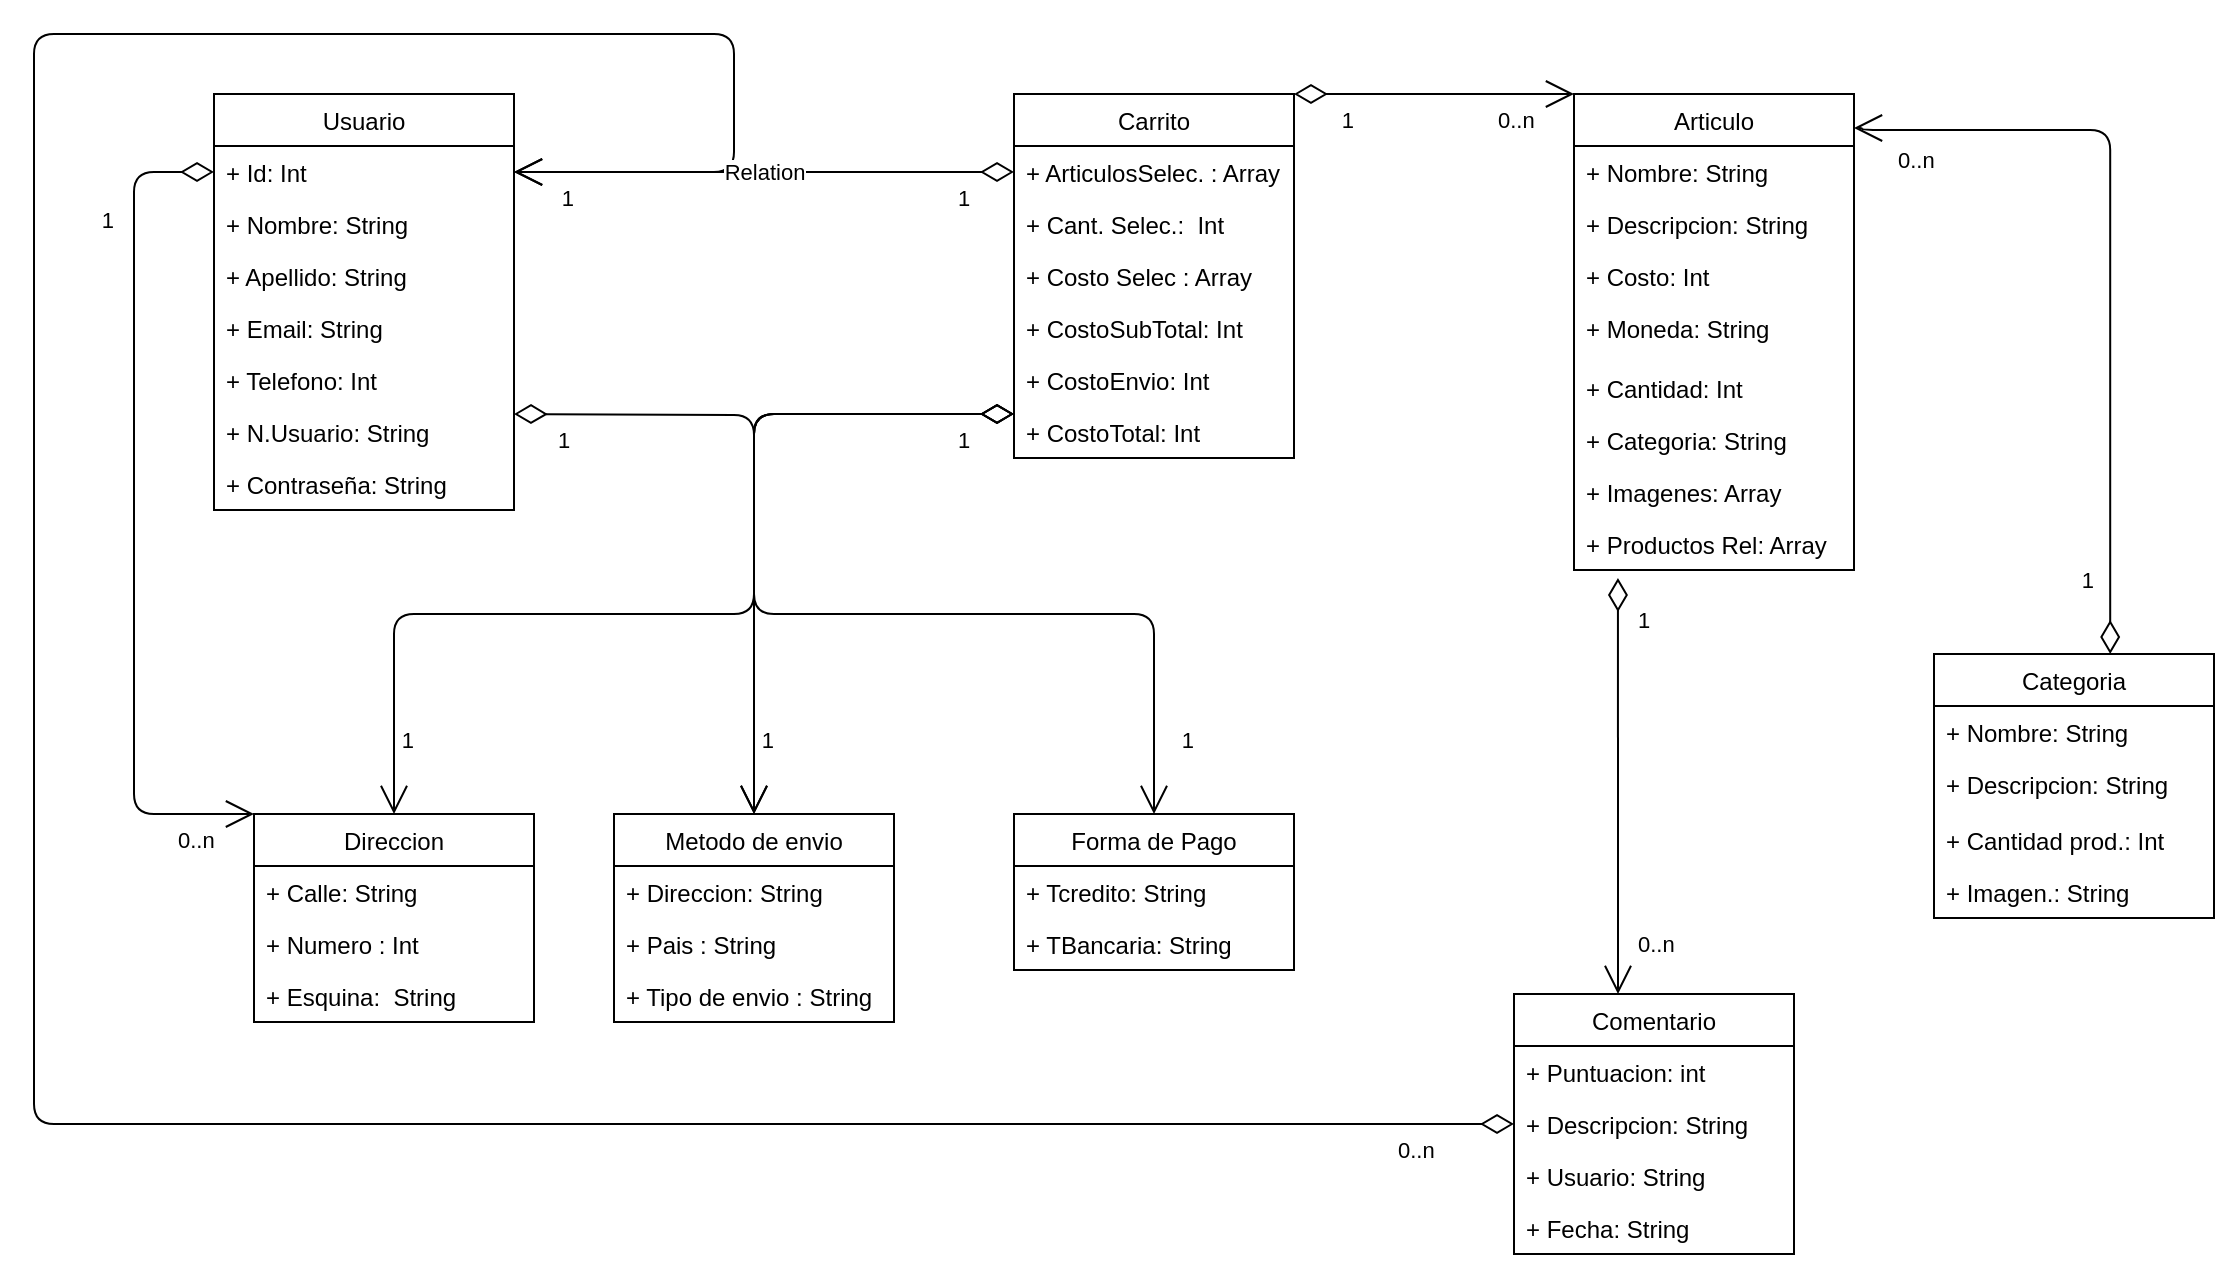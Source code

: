 <mxfile version="13.5.9" type="github">
  <diagram id="C5RBs43oDa-KdzZeNtuy" name="Page-1">
    <mxGraphModel dx="2249" dy="1882" grid="1" gridSize="10" guides="1" tooltips="1" connect="1" arrows="1" fold="1" page="1" pageScale="1" pageWidth="827" pageHeight="1169" math="0" shadow="0">
      <root>
        <mxCell id="WIyWlLk6GJQsqaUBKTNV-0" />
        <mxCell id="WIyWlLk6GJQsqaUBKTNV-1" parent="WIyWlLk6GJQsqaUBKTNV-0" />
        <mxCell id="hlS4nl4Ak6eGVIMuQ3UB-6" value="Usuario" style="swimlane;fontStyle=0;childLayout=stackLayout;horizontal=1;startSize=26;fillColor=none;horizontalStack=0;resizeParent=1;resizeParentMax=0;resizeLast=0;collapsible=1;marginBottom=0;align=center;" vertex="1" parent="WIyWlLk6GJQsqaUBKTNV-1">
          <mxGeometry x="-200" y="40" width="150" height="208" as="geometry" />
        </mxCell>
        <mxCell id="hlS4nl4Ak6eGVIMuQ3UB-8" value="+ Id: Int" style="text;strokeColor=none;fillColor=none;align=left;verticalAlign=top;spacingLeft=4;spacingRight=4;overflow=hidden;rotatable=0;points=[[0,0.5],[1,0.5]];portConstraint=eastwest;" vertex="1" parent="hlS4nl4Ak6eGVIMuQ3UB-6">
          <mxGeometry y="26" width="150" height="26" as="geometry" />
        </mxCell>
        <mxCell id="hlS4nl4Ak6eGVIMuQ3UB-9" value="+ Nombre: String" style="text;strokeColor=none;fillColor=none;align=left;verticalAlign=top;spacingLeft=4;spacingRight=4;overflow=hidden;rotatable=0;points=[[0,0.5],[1,0.5]];portConstraint=eastwest;" vertex="1" parent="hlS4nl4Ak6eGVIMuQ3UB-6">
          <mxGeometry y="52" width="150" height="26" as="geometry" />
        </mxCell>
        <mxCell id="hlS4nl4Ak6eGVIMuQ3UB-12" value="+ Apellido: String" style="text;strokeColor=none;fillColor=none;align=left;verticalAlign=top;spacingLeft=4;spacingRight=4;overflow=hidden;rotatable=0;points=[[0,0.5],[1,0.5]];portConstraint=eastwest;" vertex="1" parent="hlS4nl4Ak6eGVIMuQ3UB-6">
          <mxGeometry y="78" width="150" height="26" as="geometry" />
        </mxCell>
        <mxCell id="hlS4nl4Ak6eGVIMuQ3UB-13" value="+ Email: String" style="text;strokeColor=none;fillColor=none;align=left;verticalAlign=top;spacingLeft=4;spacingRight=4;overflow=hidden;rotatable=0;points=[[0,0.5],[1,0.5]];portConstraint=eastwest;" vertex="1" parent="hlS4nl4Ak6eGVIMuQ3UB-6">
          <mxGeometry y="104" width="150" height="26" as="geometry" />
        </mxCell>
        <mxCell id="hlS4nl4Ak6eGVIMuQ3UB-11" value="+ Telefono: Int" style="text;strokeColor=none;fillColor=none;align=left;verticalAlign=top;spacingLeft=4;spacingRight=4;overflow=hidden;rotatable=0;points=[[0,0.5],[1,0.5]];portConstraint=eastwest;" vertex="1" parent="hlS4nl4Ak6eGVIMuQ3UB-6">
          <mxGeometry y="130" width="150" height="26" as="geometry" />
        </mxCell>
        <mxCell id="hlS4nl4Ak6eGVIMuQ3UB-15" value="+ N.Usuario: String" style="text;strokeColor=none;fillColor=none;align=left;verticalAlign=top;spacingLeft=4;spacingRight=4;overflow=hidden;rotatable=0;points=[[0,0.5],[1,0.5]];portConstraint=eastwest;" vertex="1" parent="hlS4nl4Ak6eGVIMuQ3UB-6">
          <mxGeometry y="156" width="150" height="26" as="geometry" />
        </mxCell>
        <mxCell id="hlS4nl4Ak6eGVIMuQ3UB-16" value="+ Contraseña: String" style="text;strokeColor=none;fillColor=none;align=left;verticalAlign=top;spacingLeft=4;spacingRight=4;overflow=hidden;rotatable=0;points=[[0,0.5],[1,0.5]];portConstraint=eastwest;" vertex="1" parent="hlS4nl4Ak6eGVIMuQ3UB-6">
          <mxGeometry y="182" width="150" height="26" as="geometry" />
        </mxCell>
        <mxCell id="hlS4nl4Ak6eGVIMuQ3UB-52" value="Forma de Pago" style="swimlane;fontStyle=0;childLayout=stackLayout;horizontal=1;startSize=26;fillColor=none;horizontalStack=0;resizeParent=1;resizeParentMax=0;resizeLast=0;collapsible=1;marginBottom=0;align=center;" vertex="1" parent="WIyWlLk6GJQsqaUBKTNV-1">
          <mxGeometry x="200" y="400" width="140" height="78" as="geometry" />
        </mxCell>
        <mxCell id="hlS4nl4Ak6eGVIMuQ3UB-53" value="+ Tcredito: String" style="text;strokeColor=none;fillColor=none;align=left;verticalAlign=top;spacingLeft=4;spacingRight=4;overflow=hidden;rotatable=0;points=[[0,0.5],[1,0.5]];portConstraint=eastwest;" vertex="1" parent="hlS4nl4Ak6eGVIMuQ3UB-52">
          <mxGeometry y="26" width="140" height="26" as="geometry" />
        </mxCell>
        <mxCell id="hlS4nl4Ak6eGVIMuQ3UB-54" value="+ TBancaria: String" style="text;strokeColor=none;fillColor=none;align=left;verticalAlign=top;spacingLeft=4;spacingRight=4;overflow=hidden;rotatable=0;points=[[0,0.5],[1,0.5]];portConstraint=eastwest;" vertex="1" parent="hlS4nl4Ak6eGVIMuQ3UB-52">
          <mxGeometry y="52" width="140" height="26" as="geometry" />
        </mxCell>
        <mxCell id="hlS4nl4Ak6eGVIMuQ3UB-21" value="Metodo de envio" style="swimlane;fontStyle=0;childLayout=stackLayout;horizontal=1;startSize=26;fillColor=none;horizontalStack=0;resizeParent=1;resizeParentMax=0;resizeLast=0;collapsible=1;marginBottom=0;align=center;" vertex="1" parent="WIyWlLk6GJQsqaUBKTNV-1">
          <mxGeometry y="400" width="140" height="104" as="geometry" />
        </mxCell>
        <mxCell id="hlS4nl4Ak6eGVIMuQ3UB-22" value="+ Direccion: String" style="text;strokeColor=none;fillColor=none;align=left;verticalAlign=top;spacingLeft=4;spacingRight=4;overflow=hidden;rotatable=0;points=[[0,0.5],[1,0.5]];portConstraint=eastwest;" vertex="1" parent="hlS4nl4Ak6eGVIMuQ3UB-21">
          <mxGeometry y="26" width="140" height="26" as="geometry" />
        </mxCell>
        <mxCell id="hlS4nl4Ak6eGVIMuQ3UB-23" value="+ Pais : String" style="text;strokeColor=none;fillColor=none;align=left;verticalAlign=top;spacingLeft=4;spacingRight=4;overflow=hidden;rotatable=0;points=[[0,0.5],[1,0.5]];portConstraint=eastwest;" vertex="1" parent="hlS4nl4Ak6eGVIMuQ3UB-21">
          <mxGeometry y="52" width="140" height="26" as="geometry" />
        </mxCell>
        <mxCell id="hlS4nl4Ak6eGVIMuQ3UB-25" value="+ Tipo de envio : String" style="text;strokeColor=none;fillColor=none;align=left;verticalAlign=top;spacingLeft=4;spacingRight=4;overflow=hidden;rotatable=0;points=[[0,0.5],[1,0.5]];portConstraint=eastwest;" vertex="1" parent="hlS4nl4Ak6eGVIMuQ3UB-21">
          <mxGeometry y="78" width="140" height="26" as="geometry" />
        </mxCell>
        <mxCell id="hlS4nl4Ak6eGVIMuQ3UB-35" value="Direccion" style="swimlane;fontStyle=0;childLayout=stackLayout;horizontal=1;startSize=26;fillColor=none;horizontalStack=0;resizeParent=1;resizeParentMax=0;resizeLast=0;collapsible=1;marginBottom=0;align=center;" vertex="1" parent="WIyWlLk6GJQsqaUBKTNV-1">
          <mxGeometry x="-180" y="400" width="140" height="104" as="geometry" />
        </mxCell>
        <mxCell id="hlS4nl4Ak6eGVIMuQ3UB-36" value="+ Calle: String " style="text;strokeColor=none;fillColor=none;align=left;verticalAlign=top;spacingLeft=4;spacingRight=4;overflow=hidden;rotatable=0;points=[[0,0.5],[1,0.5]];portConstraint=eastwest;" vertex="1" parent="hlS4nl4Ak6eGVIMuQ3UB-35">
          <mxGeometry y="26" width="140" height="26" as="geometry" />
        </mxCell>
        <mxCell id="hlS4nl4Ak6eGVIMuQ3UB-37" value="+ Numero : Int" style="text;strokeColor=none;fillColor=none;align=left;verticalAlign=top;spacingLeft=4;spacingRight=4;overflow=hidden;rotatable=0;points=[[0,0.5],[1,0.5]];portConstraint=eastwest;" vertex="1" parent="hlS4nl4Ak6eGVIMuQ3UB-35">
          <mxGeometry y="52" width="140" height="26" as="geometry" />
        </mxCell>
        <mxCell id="hlS4nl4Ak6eGVIMuQ3UB-38" value="+ Esquina:  String" style="text;strokeColor=none;fillColor=none;align=left;verticalAlign=top;spacingLeft=4;spacingRight=4;overflow=hidden;rotatable=0;points=[[0,0.5],[1,0.5]];portConstraint=eastwest;" vertex="1" parent="hlS4nl4Ak6eGVIMuQ3UB-35">
          <mxGeometry y="78" width="140" height="26" as="geometry" />
        </mxCell>
        <mxCell id="hlS4nl4Ak6eGVIMuQ3UB-43" value="Carrito" style="swimlane;fontStyle=0;childLayout=stackLayout;horizontal=1;startSize=26;fillColor=none;horizontalStack=0;resizeParent=1;resizeParentMax=0;resizeLast=0;collapsible=1;marginBottom=0;align=center;" vertex="1" parent="WIyWlLk6GJQsqaUBKTNV-1">
          <mxGeometry x="200" y="40" width="140" height="182" as="geometry" />
        </mxCell>
        <mxCell id="hlS4nl4Ak6eGVIMuQ3UB-44" value="+ ArticulosSelec. : Array" style="text;strokeColor=none;fillColor=none;align=left;verticalAlign=top;spacingLeft=4;spacingRight=4;overflow=hidden;rotatable=0;points=[[0,0.5],[1,0.5]];portConstraint=eastwest;" vertex="1" parent="hlS4nl4Ak6eGVIMuQ3UB-43">
          <mxGeometry y="26" width="140" height="26" as="geometry" />
        </mxCell>
        <mxCell id="hlS4nl4Ak6eGVIMuQ3UB-45" value="+ Cant. Selec.:  Int" style="text;strokeColor=none;fillColor=none;align=left;verticalAlign=top;spacingLeft=4;spacingRight=4;overflow=hidden;rotatable=0;points=[[0,0.5],[1,0.5]];portConstraint=eastwest;" vertex="1" parent="hlS4nl4Ak6eGVIMuQ3UB-43">
          <mxGeometry y="52" width="140" height="26" as="geometry" />
        </mxCell>
        <mxCell id="hlS4nl4Ak6eGVIMuQ3UB-47" value="+ Costo Selec : Array" style="text;strokeColor=none;fillColor=none;align=left;verticalAlign=top;spacingLeft=4;spacingRight=4;overflow=hidden;rotatable=0;points=[[0,0.5],[1,0.5]];portConstraint=eastwest;" vertex="1" parent="hlS4nl4Ak6eGVIMuQ3UB-43">
          <mxGeometry y="78" width="140" height="26" as="geometry" />
        </mxCell>
        <mxCell id="hlS4nl4Ak6eGVIMuQ3UB-48" value="+ CostoSubTotal: Int" style="text;strokeColor=none;fillColor=none;align=left;verticalAlign=top;spacingLeft=4;spacingRight=4;overflow=hidden;rotatable=0;points=[[0,0.5],[1,0.5]];portConstraint=eastwest;" vertex="1" parent="hlS4nl4Ak6eGVIMuQ3UB-43">
          <mxGeometry y="104" width="140" height="26" as="geometry" />
        </mxCell>
        <mxCell id="hlS4nl4Ak6eGVIMuQ3UB-49" value="+ CostoEnvio: Int" style="text;strokeColor=none;fillColor=none;align=left;verticalAlign=top;spacingLeft=4;spacingRight=4;overflow=hidden;rotatable=0;points=[[0,0.5],[1,0.5]];portConstraint=eastwest;" vertex="1" parent="hlS4nl4Ak6eGVIMuQ3UB-43">
          <mxGeometry y="130" width="140" height="26" as="geometry" />
        </mxCell>
        <mxCell id="hlS4nl4Ak6eGVIMuQ3UB-50" value="+ CostoTotal: Int" style="text;strokeColor=none;fillColor=none;align=left;verticalAlign=top;spacingLeft=4;spacingRight=4;overflow=hidden;rotatable=0;points=[[0,0.5],[1,0.5]];portConstraint=eastwest;" vertex="1" parent="hlS4nl4Ak6eGVIMuQ3UB-43">
          <mxGeometry y="156" width="140" height="26" as="geometry" />
        </mxCell>
        <mxCell id="hlS4nl4Ak6eGVIMuQ3UB-63" value="Articulo" style="swimlane;fontStyle=0;childLayout=stackLayout;horizontal=1;startSize=26;fillColor=none;horizontalStack=0;resizeParent=1;resizeParentMax=0;resizeLast=0;collapsible=1;marginBottom=0;align=center;" vertex="1" parent="WIyWlLk6GJQsqaUBKTNV-1">
          <mxGeometry x="480" y="40" width="140" height="238" as="geometry" />
        </mxCell>
        <mxCell id="hlS4nl4Ak6eGVIMuQ3UB-64" value="+ Nombre: String" style="text;strokeColor=none;fillColor=none;align=left;verticalAlign=top;spacingLeft=4;spacingRight=4;overflow=hidden;rotatable=0;points=[[0,0.5],[1,0.5]];portConstraint=eastwest;" vertex="1" parent="hlS4nl4Ak6eGVIMuQ3UB-63">
          <mxGeometry y="26" width="140" height="26" as="geometry" />
        </mxCell>
        <mxCell id="hlS4nl4Ak6eGVIMuQ3UB-65" value="+ Descripcion: String" style="text;strokeColor=none;fillColor=none;align=left;verticalAlign=top;spacingLeft=4;spacingRight=4;overflow=hidden;rotatable=0;points=[[0,0.5],[1,0.5]];portConstraint=eastwest;" vertex="1" parent="hlS4nl4Ak6eGVIMuQ3UB-63">
          <mxGeometry y="52" width="140" height="26" as="geometry" />
        </mxCell>
        <mxCell id="hlS4nl4Ak6eGVIMuQ3UB-66" value="+ Costo: Int" style="text;strokeColor=none;fillColor=none;align=left;verticalAlign=top;spacingLeft=4;spacingRight=4;overflow=hidden;rotatable=0;points=[[0,0.5],[1,0.5]];portConstraint=eastwest;" vertex="1" parent="hlS4nl4Ak6eGVIMuQ3UB-63">
          <mxGeometry y="78" width="140" height="26" as="geometry" />
        </mxCell>
        <mxCell id="hlS4nl4Ak6eGVIMuQ3UB-70" value="+ Moneda: String&#xa;" style="text;strokeColor=none;fillColor=none;align=left;verticalAlign=top;spacingLeft=4;spacingRight=4;overflow=hidden;rotatable=0;points=[[0,0.5],[1,0.5]];portConstraint=eastwest;" vertex="1" parent="hlS4nl4Ak6eGVIMuQ3UB-63">
          <mxGeometry y="104" width="140" height="30" as="geometry" />
        </mxCell>
        <mxCell id="hlS4nl4Ak6eGVIMuQ3UB-68" value="+ Cantidad: Int" style="text;strokeColor=none;fillColor=none;align=left;verticalAlign=top;spacingLeft=4;spacingRight=4;overflow=hidden;rotatable=0;points=[[0,0.5],[1,0.5]];portConstraint=eastwest;" vertex="1" parent="hlS4nl4Ak6eGVIMuQ3UB-63">
          <mxGeometry y="134" width="140" height="26" as="geometry" />
        </mxCell>
        <mxCell id="hlS4nl4Ak6eGVIMuQ3UB-69" value="+ Categoria: String" style="text;strokeColor=none;fillColor=none;align=left;verticalAlign=top;spacingLeft=4;spacingRight=4;overflow=hidden;rotatable=0;points=[[0,0.5],[1,0.5]];portConstraint=eastwest;" vertex="1" parent="hlS4nl4Ak6eGVIMuQ3UB-63">
          <mxGeometry y="160" width="140" height="26" as="geometry" />
        </mxCell>
        <mxCell id="hlS4nl4Ak6eGVIMuQ3UB-71" value="+ Imagenes: Array" style="text;strokeColor=none;fillColor=none;align=left;verticalAlign=top;spacingLeft=4;spacingRight=4;overflow=hidden;rotatable=0;points=[[0,0.5],[1,0.5]];portConstraint=eastwest;" vertex="1" parent="hlS4nl4Ak6eGVIMuQ3UB-63">
          <mxGeometry y="186" width="140" height="26" as="geometry" />
        </mxCell>
        <mxCell id="hlS4nl4Ak6eGVIMuQ3UB-72" value="+ Productos Rel: Array" style="text;strokeColor=none;fillColor=none;align=left;verticalAlign=top;spacingLeft=4;spacingRight=4;overflow=hidden;rotatable=0;points=[[0,0.5],[1,0.5]];portConstraint=eastwest;" vertex="1" parent="hlS4nl4Ak6eGVIMuQ3UB-63">
          <mxGeometry y="212" width="140" height="26" as="geometry" />
        </mxCell>
        <mxCell id="hlS4nl4Ak6eGVIMuQ3UB-75" value="Categoria" style="swimlane;fontStyle=0;childLayout=stackLayout;horizontal=1;startSize=26;fillColor=none;horizontalStack=0;resizeParent=1;resizeParentMax=0;resizeLast=0;collapsible=1;marginBottom=0;align=center;" vertex="1" parent="WIyWlLk6GJQsqaUBKTNV-1">
          <mxGeometry x="660" y="320" width="140" height="132" as="geometry" />
        </mxCell>
        <mxCell id="hlS4nl4Ak6eGVIMuQ3UB-76" value="+ Nombre: String" style="text;strokeColor=none;fillColor=none;align=left;verticalAlign=top;spacingLeft=4;spacingRight=4;overflow=hidden;rotatable=0;points=[[0,0.5],[1,0.5]];portConstraint=eastwest;" vertex="1" parent="hlS4nl4Ak6eGVIMuQ3UB-75">
          <mxGeometry y="26" width="140" height="26" as="geometry" />
        </mxCell>
        <mxCell id="hlS4nl4Ak6eGVIMuQ3UB-77" value="+ Descripcion: String" style="text;strokeColor=none;fillColor=none;align=left;verticalAlign=top;spacingLeft=4;spacingRight=4;overflow=hidden;rotatable=0;points=[[0,0.5],[1,0.5]];portConstraint=eastwest;" vertex="1" parent="hlS4nl4Ak6eGVIMuQ3UB-75">
          <mxGeometry y="52" width="140" height="28" as="geometry" />
        </mxCell>
        <mxCell id="hlS4nl4Ak6eGVIMuQ3UB-78" value="+ Cantidad prod.: Int" style="text;strokeColor=none;fillColor=none;align=left;verticalAlign=top;spacingLeft=4;spacingRight=4;overflow=hidden;rotatable=0;points=[[0,0.5],[1,0.5]];portConstraint=eastwest;" vertex="1" parent="hlS4nl4Ak6eGVIMuQ3UB-75">
          <mxGeometry y="80" width="140" height="26" as="geometry" />
        </mxCell>
        <mxCell id="hlS4nl4Ak6eGVIMuQ3UB-79" value="+ Imagen.: String" style="text;strokeColor=none;fillColor=none;align=left;verticalAlign=top;spacingLeft=4;spacingRight=4;overflow=hidden;rotatable=0;points=[[0,0.5],[1,0.5]];portConstraint=eastwest;" vertex="1" parent="hlS4nl4Ak6eGVIMuQ3UB-75">
          <mxGeometry y="106" width="140" height="26" as="geometry" />
        </mxCell>
        <mxCell id="hlS4nl4Ak6eGVIMuQ3UB-91" value="" style="endArrow=open;html=1;endSize=12;startArrow=diamondThin;startSize=14;startFill=0;edgeStyle=orthogonalEdgeStyle;exitX=0.436;exitY=0;exitDx=0;exitDy=0;exitPerimeter=0;" edge="1" parent="WIyWlLk6GJQsqaUBKTNV-1">
          <mxGeometry y="-310" relative="1" as="geometry">
            <mxPoint x="748.1" y="320" as="sourcePoint" />
            <mxPoint x="620" y="57" as="targetPoint" />
            <Array as="points">
              <mxPoint x="748" y="58" />
              <mxPoint x="624" y="58" />
            </Array>
            <mxPoint as="offset" />
          </mxGeometry>
        </mxCell>
        <mxCell id="hlS4nl4Ak6eGVIMuQ3UB-92" value="0..n" style="edgeLabel;resizable=0;html=1;align=left;verticalAlign=top;" connectable="0" vertex="1" parent="hlS4nl4Ak6eGVIMuQ3UB-91">
          <mxGeometry x="-1" relative="1" as="geometry">
            <mxPoint x="-108.1" y="-260" as="offset" />
          </mxGeometry>
        </mxCell>
        <mxCell id="hlS4nl4Ak6eGVIMuQ3UB-93" value="1" style="edgeLabel;resizable=0;html=1;align=right;verticalAlign=top;" connectable="0" vertex="1" parent="hlS4nl4Ak6eGVIMuQ3UB-91">
          <mxGeometry x="1" relative="1" as="geometry">
            <mxPoint x="119.9" y="213" as="offset" />
          </mxGeometry>
        </mxCell>
        <mxCell id="hlS4nl4Ak6eGVIMuQ3UB-94" value="" style="endArrow=open;html=1;endSize=12;startArrow=diamondThin;startSize=14;startFill=0;edgeStyle=orthogonalEdgeStyle;exitX=0.157;exitY=1.154;exitDx=0;exitDy=0;exitPerimeter=0;" edge="1" parent="WIyWlLk6GJQsqaUBKTNV-1" source="hlS4nl4Ak6eGVIMuQ3UB-72">
          <mxGeometry relative="1" as="geometry">
            <mxPoint x="500" y="490" as="sourcePoint" />
            <mxPoint x="502" y="490" as="targetPoint" />
            <Array as="points">
              <mxPoint x="502" y="490" />
            </Array>
          </mxGeometry>
        </mxCell>
        <mxCell id="hlS4nl4Ak6eGVIMuQ3UB-95" value="0..n" style="edgeLabel;resizable=0;html=1;align=left;verticalAlign=top;" connectable="0" vertex="1" parent="hlS4nl4Ak6eGVIMuQ3UB-94">
          <mxGeometry x="-1" relative="1" as="geometry">
            <mxPoint x="8" y="170" as="offset" />
          </mxGeometry>
        </mxCell>
        <mxCell id="hlS4nl4Ak6eGVIMuQ3UB-80" value="Comentario" style="swimlane;fontStyle=0;childLayout=stackLayout;horizontal=1;startSize=26;fillColor=none;horizontalStack=0;resizeParent=1;resizeParentMax=0;resizeLast=0;collapsible=1;marginBottom=0;align=center;" vertex="1" parent="WIyWlLk6GJQsqaUBKTNV-1">
          <mxGeometry x="450" y="490" width="140" height="130" as="geometry" />
        </mxCell>
        <mxCell id="hlS4nl4Ak6eGVIMuQ3UB-81" value="+ Puntuacion: int" style="text;strokeColor=none;fillColor=none;align=left;verticalAlign=top;spacingLeft=4;spacingRight=4;overflow=hidden;rotatable=0;points=[[0,0.5],[1,0.5]];portConstraint=eastwest;" vertex="1" parent="hlS4nl4Ak6eGVIMuQ3UB-80">
          <mxGeometry y="26" width="140" height="26" as="geometry" />
        </mxCell>
        <mxCell id="hlS4nl4Ak6eGVIMuQ3UB-82" value="+ Descripcion: String" style="text;strokeColor=none;fillColor=none;align=left;verticalAlign=top;spacingLeft=4;spacingRight=4;overflow=hidden;rotatable=0;points=[[0,0.5],[1,0.5]];portConstraint=eastwest;" vertex="1" parent="hlS4nl4Ak6eGVIMuQ3UB-80">
          <mxGeometry y="52" width="140" height="26" as="geometry" />
        </mxCell>
        <mxCell id="hlS4nl4Ak6eGVIMuQ3UB-83" value="+ Usuario: String" style="text;strokeColor=none;fillColor=none;align=left;verticalAlign=top;spacingLeft=4;spacingRight=4;overflow=hidden;rotatable=0;points=[[0,0.5],[1,0.5]];portConstraint=eastwest;" vertex="1" parent="hlS4nl4Ak6eGVIMuQ3UB-80">
          <mxGeometry y="78" width="140" height="26" as="geometry" />
        </mxCell>
        <mxCell id="hlS4nl4Ak6eGVIMuQ3UB-85" value="+ Fecha: String" style="text;strokeColor=none;fillColor=none;align=left;verticalAlign=top;spacingLeft=4;spacingRight=4;overflow=hidden;rotatable=0;points=[[0,0.5],[1,0.5]];portConstraint=eastwest;" vertex="1" parent="hlS4nl4Ak6eGVIMuQ3UB-80">
          <mxGeometry y="104" width="140" height="26" as="geometry" />
        </mxCell>
        <mxCell id="hlS4nl4Ak6eGVIMuQ3UB-97" value="1" style="edgeLabel;resizable=0;html=1;align=left;verticalAlign=top;" connectable="0" vertex="1" parent="WIyWlLk6GJQsqaUBKTNV-1">
          <mxGeometry x="510" y="290.004" as="geometry" />
        </mxCell>
        <mxCell id="hlS4nl4Ak6eGVIMuQ3UB-103" value="" style="endArrow=open;html=1;endSize=12;startArrow=diamondThin;startSize=14;startFill=0;edgeStyle=orthogonalEdgeStyle;entryX=0.5;entryY=0;entryDx=0;entryDy=0;" edge="1" parent="WIyWlLk6GJQsqaUBKTNV-1" target="hlS4nl4Ak6eGVIMuQ3UB-21">
          <mxGeometry relative="1" as="geometry">
            <mxPoint x="-50" y="200" as="sourcePoint" />
            <mxPoint x="110" y="200" as="targetPoint" />
          </mxGeometry>
        </mxCell>
        <mxCell id="hlS4nl4Ak6eGVIMuQ3UB-104" value="1" style="edgeLabel;resizable=0;html=1;align=left;verticalAlign=top;" connectable="0" vertex="1" parent="hlS4nl4Ak6eGVIMuQ3UB-103">
          <mxGeometry x="-1" relative="1" as="geometry">
            <mxPoint x="20" as="offset" />
          </mxGeometry>
        </mxCell>
        <mxCell id="hlS4nl4Ak6eGVIMuQ3UB-106" value="" style="endArrow=open;html=1;endSize=12;startArrow=diamondThin;startSize=14;startFill=0;edgeStyle=orthogonalEdgeStyle;" edge="1" parent="WIyWlLk6GJQsqaUBKTNV-1">
          <mxGeometry relative="1" as="geometry">
            <mxPoint x="200" y="200" as="sourcePoint" />
            <mxPoint x="70" y="400" as="targetPoint" />
            <Array as="points">
              <mxPoint x="70" y="200" />
              <mxPoint x="70" y="360" />
            </Array>
          </mxGeometry>
        </mxCell>
        <mxCell id="hlS4nl4Ak6eGVIMuQ3UB-108" value="1" style="edgeLabel;resizable=0;html=1;align=right;verticalAlign=top;" connectable="0" vertex="1" parent="hlS4nl4Ak6eGVIMuQ3UB-106">
          <mxGeometry x="1" relative="1" as="geometry">
            <mxPoint x="10" y="-50" as="offset" />
          </mxGeometry>
        </mxCell>
        <mxCell id="hlS4nl4Ak6eGVIMuQ3UB-109" value="" style="endArrow=open;html=1;endSize=12;startArrow=diamondThin;startSize=14;startFill=0;edgeStyle=orthogonalEdgeStyle;" edge="1" parent="WIyWlLk6GJQsqaUBKTNV-1" target="hlS4nl4Ak6eGVIMuQ3UB-35">
          <mxGeometry relative="1" as="geometry">
            <mxPoint x="200" y="200" as="sourcePoint" />
            <mxPoint y="300" as="targetPoint" />
            <Array as="points">
              <mxPoint x="70" y="200" />
              <mxPoint x="70" y="300" />
              <mxPoint x="-110" y="300" />
            </Array>
          </mxGeometry>
        </mxCell>
        <mxCell id="hlS4nl4Ak6eGVIMuQ3UB-111" value="1" style="edgeLabel;resizable=0;html=1;align=right;verticalAlign=top;" connectable="0" vertex="1" parent="hlS4nl4Ak6eGVIMuQ3UB-109">
          <mxGeometry x="1" relative="1" as="geometry">
            <mxPoint x="10" y="-50" as="offset" />
          </mxGeometry>
        </mxCell>
        <mxCell id="hlS4nl4Ak6eGVIMuQ3UB-112" value="" style="endArrow=open;html=1;endSize=12;startArrow=diamondThin;startSize=14;startFill=0;edgeStyle=orthogonalEdgeStyle;entryX=0.5;entryY=0;entryDx=0;entryDy=0;" edge="1" parent="WIyWlLk6GJQsqaUBKTNV-1" target="hlS4nl4Ak6eGVIMuQ3UB-52">
          <mxGeometry relative="1" as="geometry">
            <mxPoint x="200" y="200" as="sourcePoint" />
            <mxPoint x="320" y="270" as="targetPoint" />
            <Array as="points">
              <mxPoint x="70" y="200" />
              <mxPoint x="70" y="300" />
              <mxPoint x="270" y="300" />
            </Array>
          </mxGeometry>
        </mxCell>
        <mxCell id="hlS4nl4Ak6eGVIMuQ3UB-114" value="1" style="edgeLabel;resizable=0;html=1;align=right;verticalAlign=top;" connectable="0" vertex="1" parent="hlS4nl4Ak6eGVIMuQ3UB-112">
          <mxGeometry x="1" relative="1" as="geometry">
            <mxPoint x="20" y="-50" as="offset" />
          </mxGeometry>
        </mxCell>
        <mxCell id="hlS4nl4Ak6eGVIMuQ3UB-115" value="1" style="edgeLabel;resizable=0;html=1;align=left;verticalAlign=top;" connectable="0" vertex="1" parent="WIyWlLk6GJQsqaUBKTNV-1">
          <mxGeometry x="170" y="200" as="geometry" />
        </mxCell>
        <mxCell id="hlS4nl4Ak6eGVIMuQ3UB-116" value="" style="endArrow=open;html=1;endSize=12;startArrow=diamondThin;startSize=14;startFill=0;edgeStyle=orthogonalEdgeStyle;" edge="1" parent="WIyWlLk6GJQsqaUBKTNV-1">
          <mxGeometry x="-0.286" y="-41" relative="1" as="geometry">
            <mxPoint x="340" y="40" as="sourcePoint" />
            <mxPoint x="480" y="40" as="targetPoint" />
            <Array as="points">
              <mxPoint x="390" y="40" />
              <mxPoint x="390" y="40" />
            </Array>
            <mxPoint x="-10" y="-1" as="offset" />
          </mxGeometry>
        </mxCell>
        <mxCell id="hlS4nl4Ak6eGVIMuQ3UB-117" value="0..n" style="edgeLabel;resizable=0;html=1;align=left;verticalAlign=top;" connectable="0" vertex="1" parent="hlS4nl4Ak6eGVIMuQ3UB-116">
          <mxGeometry x="-1" relative="1" as="geometry">
            <mxPoint x="100" as="offset" />
          </mxGeometry>
        </mxCell>
        <mxCell id="hlS4nl4Ak6eGVIMuQ3UB-118" value="1" style="edgeLabel;resizable=0;html=1;align=right;verticalAlign=top;" connectable="0" vertex="1" parent="hlS4nl4Ak6eGVIMuQ3UB-116">
          <mxGeometry x="1" relative="1" as="geometry">
            <mxPoint x="-110" as="offset" />
          </mxGeometry>
        </mxCell>
        <mxCell id="hlS4nl4Ak6eGVIMuQ3UB-119" value="" style="endArrow=open;html=1;endSize=12;startArrow=diamondThin;startSize=14;startFill=0;edgeStyle=orthogonalEdgeStyle;exitX=0;exitY=0.5;exitDx=0;exitDy=0;entryX=1;entryY=0.5;entryDx=0;entryDy=0;" edge="1" parent="WIyWlLk6GJQsqaUBKTNV-1" source="hlS4nl4Ak6eGVIMuQ3UB-82" target="hlS4nl4Ak6eGVIMuQ3UB-8">
          <mxGeometry relative="1" as="geometry">
            <mxPoint x="90" y="560" as="sourcePoint" />
            <mxPoint x="250" y="560" as="targetPoint" />
            <Array as="points">
              <mxPoint x="-290" y="555" />
              <mxPoint x="-290" y="10" />
              <mxPoint x="60" y="10" />
              <mxPoint x="60" y="79" />
            </Array>
          </mxGeometry>
        </mxCell>
        <mxCell id="hlS4nl4Ak6eGVIMuQ3UB-120" value="0..n" style="edgeLabel;resizable=0;html=1;align=left;verticalAlign=top;" connectable="0" vertex="1" parent="hlS4nl4Ak6eGVIMuQ3UB-119">
          <mxGeometry x="-1" relative="1" as="geometry">
            <mxPoint x="-60" as="offset" />
          </mxGeometry>
        </mxCell>
        <mxCell id="hlS4nl4Ak6eGVIMuQ3UB-121" value="1" style="edgeLabel;resizable=0;html=1;align=right;verticalAlign=top;" connectable="0" vertex="1" parent="hlS4nl4Ak6eGVIMuQ3UB-119">
          <mxGeometry x="1" relative="1" as="geometry">
            <mxPoint x="30" as="offset" />
          </mxGeometry>
        </mxCell>
        <mxCell id="hlS4nl4Ak6eGVIMuQ3UB-122" value="Relation" style="endArrow=open;html=1;endSize=12;startArrow=diamondThin;startSize=14;startFill=0;edgeStyle=orthogonalEdgeStyle;exitX=0;exitY=0.5;exitDx=0;exitDy=0;" edge="1" parent="WIyWlLk6GJQsqaUBKTNV-1" source="hlS4nl4Ak6eGVIMuQ3UB-44">
          <mxGeometry relative="1" as="geometry">
            <mxPoint x="10" y="110" as="sourcePoint" />
            <mxPoint x="-50" y="79" as="targetPoint" />
          </mxGeometry>
        </mxCell>
        <mxCell id="hlS4nl4Ak6eGVIMuQ3UB-123" value="1" style="edgeLabel;resizable=0;html=1;align=left;verticalAlign=top;" connectable="0" vertex="1" parent="hlS4nl4Ak6eGVIMuQ3UB-122">
          <mxGeometry x="-1" relative="1" as="geometry">
            <mxPoint x="-30" as="offset" />
          </mxGeometry>
        </mxCell>
        <mxCell id="hlS4nl4Ak6eGVIMuQ3UB-125" value="" style="endArrow=open;html=1;endSize=12;startArrow=diamondThin;startSize=14;startFill=0;edgeStyle=orthogonalEdgeStyle;exitX=0;exitY=0.5;exitDx=0;exitDy=0;entryX=0;entryY=0;entryDx=0;entryDy=0;" edge="1" parent="WIyWlLk6GJQsqaUBKTNV-1" source="hlS4nl4Ak6eGVIMuQ3UB-8" target="hlS4nl4Ak6eGVIMuQ3UB-35">
          <mxGeometry relative="1" as="geometry">
            <mxPoint x="-260" y="280" as="sourcePoint" />
            <mxPoint x="-100" y="280" as="targetPoint" />
            <Array as="points">
              <mxPoint x="-240" y="79" />
              <mxPoint x="-240" y="400" />
            </Array>
          </mxGeometry>
        </mxCell>
        <mxCell id="hlS4nl4Ak6eGVIMuQ3UB-126" value="0..n" style="edgeLabel;resizable=0;html=1;align=left;verticalAlign=top;" connectable="0" vertex="1" parent="hlS4nl4Ak6eGVIMuQ3UB-125">
          <mxGeometry x="-1" relative="1" as="geometry">
            <mxPoint x="-20" y="321" as="offset" />
          </mxGeometry>
        </mxCell>
        <mxCell id="hlS4nl4Ak6eGVIMuQ3UB-127" value="1" style="edgeLabel;resizable=0;html=1;align=right;verticalAlign=top;" connectable="0" vertex="1" parent="hlS4nl4Ak6eGVIMuQ3UB-125">
          <mxGeometry x="1" relative="1" as="geometry">
            <mxPoint x="-70" y="-310" as="offset" />
          </mxGeometry>
        </mxCell>
      </root>
    </mxGraphModel>
  </diagram>
</mxfile>
